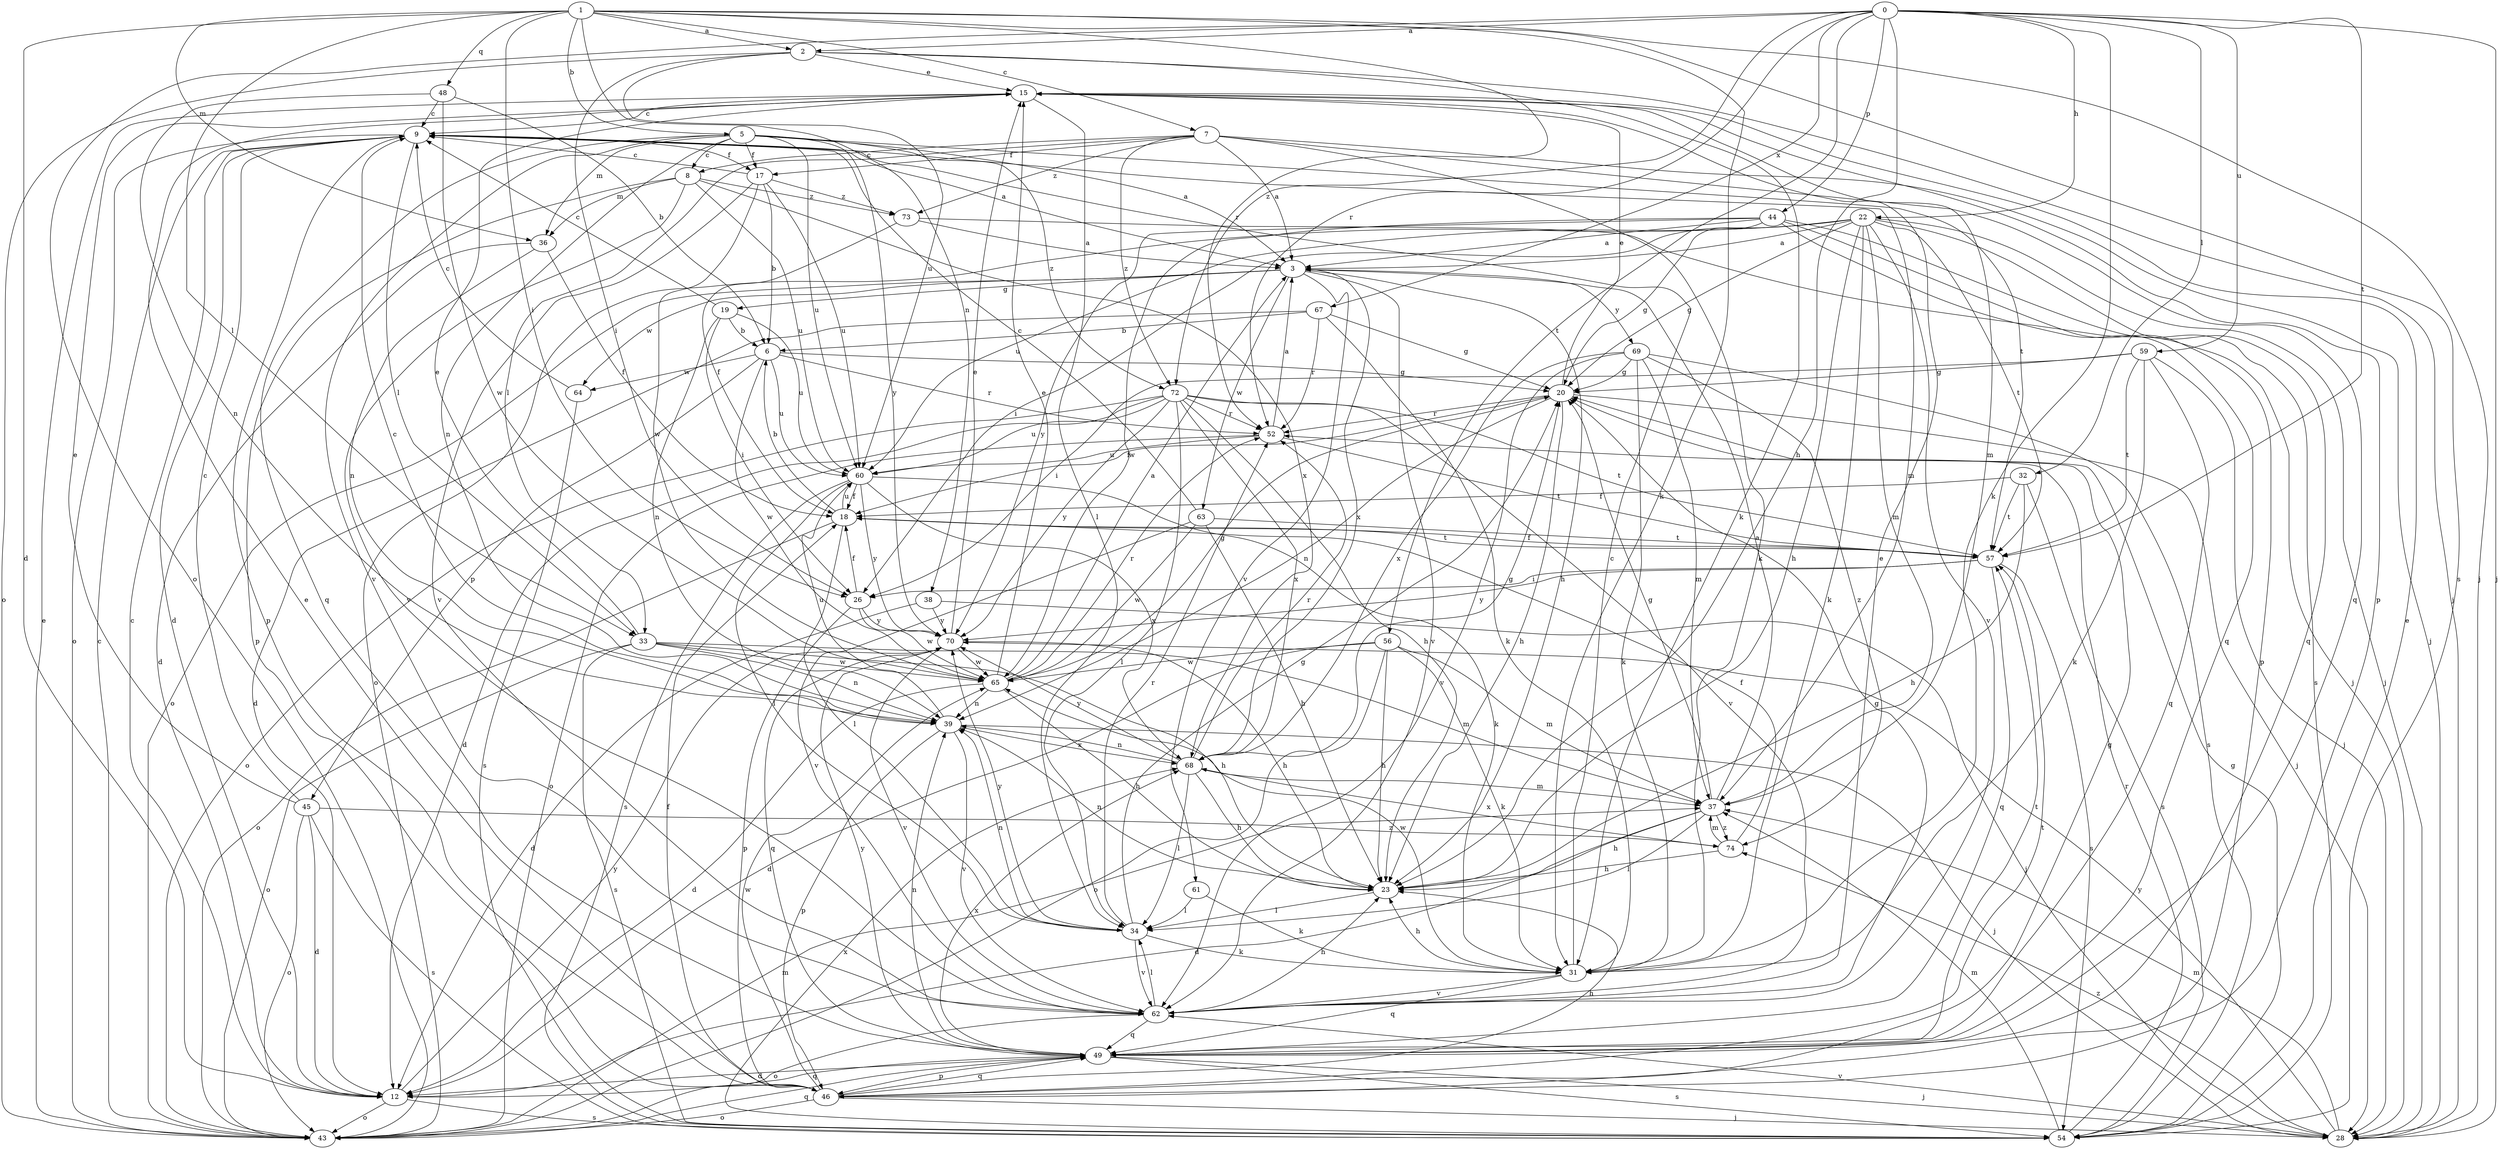 strict digraph  {
0;
1;
2;
3;
5;
6;
7;
8;
9;
12;
15;
17;
18;
19;
20;
22;
23;
26;
28;
31;
32;
33;
34;
36;
37;
38;
39;
43;
44;
45;
46;
48;
49;
52;
54;
56;
57;
59;
60;
61;
62;
63;
64;
65;
67;
68;
69;
70;
72;
73;
74;
0 -> 2  [label=a];
0 -> 22  [label=h];
0 -> 23  [label=h];
0 -> 28  [label=j];
0 -> 31  [label=k];
0 -> 32  [label=l];
0 -> 43  [label=o];
0 -> 44  [label=p];
0 -> 52  [label=r];
0 -> 56  [label=t];
0 -> 57  [label=t];
0 -> 59  [label=u];
0 -> 67  [label=x];
0 -> 72  [label=z];
1 -> 2  [label=a];
1 -> 5  [label=b];
1 -> 7  [label=c];
1 -> 12  [label=d];
1 -> 26  [label=i];
1 -> 28  [label=j];
1 -> 31  [label=k];
1 -> 33  [label=l];
1 -> 36  [label=m];
1 -> 38  [label=n];
1 -> 48  [label=q];
1 -> 52  [label=r];
1 -> 54  [label=s];
2 -> 15  [label=e];
2 -> 26  [label=i];
2 -> 28  [label=j];
2 -> 31  [label=k];
2 -> 43  [label=o];
2 -> 60  [label=u];
3 -> 19  [label=g];
3 -> 23  [label=h];
3 -> 43  [label=o];
3 -> 61  [label=v];
3 -> 62  [label=v];
3 -> 63  [label=w];
3 -> 64  [label=w];
3 -> 68  [label=x];
3 -> 69  [label=y];
5 -> 3  [label=a];
5 -> 8  [label=c];
5 -> 17  [label=f];
5 -> 36  [label=m];
5 -> 39  [label=n];
5 -> 49  [label=q];
5 -> 57  [label=t];
5 -> 60  [label=u];
5 -> 62  [label=v];
5 -> 70  [label=y];
5 -> 72  [label=z];
6 -> 20  [label=g];
6 -> 45  [label=p];
6 -> 52  [label=r];
6 -> 60  [label=u];
6 -> 64  [label=w];
6 -> 65  [label=w];
7 -> 3  [label=a];
7 -> 8  [label=c];
7 -> 17  [label=f];
7 -> 28  [label=j];
7 -> 31  [label=k];
7 -> 33  [label=l];
7 -> 49  [label=q];
7 -> 72  [label=z];
7 -> 73  [label=z];
8 -> 36  [label=m];
8 -> 46  [label=p];
8 -> 60  [label=u];
8 -> 62  [label=v];
8 -> 68  [label=x];
8 -> 73  [label=z];
9 -> 3  [label=a];
9 -> 12  [label=d];
9 -> 17  [label=f];
9 -> 33  [label=l];
9 -> 37  [label=m];
9 -> 43  [label=o];
9 -> 46  [label=p];
12 -> 9  [label=c];
12 -> 43  [label=o];
12 -> 49  [label=q];
12 -> 54  [label=s];
12 -> 70  [label=y];
15 -> 9  [label=c];
15 -> 34  [label=l];
15 -> 37  [label=m];
15 -> 46  [label=p];
17 -> 6  [label=b];
17 -> 9  [label=c];
17 -> 60  [label=u];
17 -> 62  [label=v];
17 -> 65  [label=w];
17 -> 73  [label=z];
18 -> 6  [label=b];
18 -> 34  [label=l];
18 -> 43  [label=o];
18 -> 57  [label=t];
18 -> 60  [label=u];
19 -> 6  [label=b];
19 -> 9  [label=c];
19 -> 26  [label=i];
19 -> 39  [label=n];
19 -> 60  [label=u];
20 -> 15  [label=e];
20 -> 18  [label=f];
20 -> 23  [label=h];
20 -> 28  [label=j];
20 -> 39  [label=n];
20 -> 52  [label=r];
22 -> 3  [label=a];
22 -> 20  [label=g];
22 -> 23  [label=h];
22 -> 26  [label=i];
22 -> 28  [label=j];
22 -> 31  [label=k];
22 -> 37  [label=m];
22 -> 43  [label=o];
22 -> 49  [label=q];
22 -> 57  [label=t];
22 -> 60  [label=u];
22 -> 62  [label=v];
23 -> 34  [label=l];
23 -> 39  [label=n];
26 -> 18  [label=f];
26 -> 46  [label=p];
26 -> 65  [label=w];
26 -> 70  [label=y];
28 -> 37  [label=m];
28 -> 62  [label=v];
28 -> 70  [label=y];
28 -> 74  [label=z];
31 -> 9  [label=c];
31 -> 23  [label=h];
31 -> 49  [label=q];
31 -> 62  [label=v];
31 -> 65  [label=w];
32 -> 18  [label=f];
32 -> 23  [label=h];
32 -> 54  [label=s];
32 -> 57  [label=t];
33 -> 15  [label=e];
33 -> 23  [label=h];
33 -> 37  [label=m];
33 -> 39  [label=n];
33 -> 43  [label=o];
33 -> 54  [label=s];
33 -> 65  [label=w];
34 -> 20  [label=g];
34 -> 31  [label=k];
34 -> 39  [label=n];
34 -> 52  [label=r];
34 -> 62  [label=v];
34 -> 70  [label=y];
36 -> 12  [label=d];
36 -> 18  [label=f];
36 -> 39  [label=n];
37 -> 3  [label=a];
37 -> 12  [label=d];
37 -> 20  [label=g];
37 -> 23  [label=h];
37 -> 34  [label=l];
37 -> 74  [label=z];
38 -> 12  [label=d];
38 -> 28  [label=j];
38 -> 70  [label=y];
39 -> 9  [label=c];
39 -> 28  [label=j];
39 -> 46  [label=p];
39 -> 60  [label=u];
39 -> 62  [label=v];
39 -> 68  [label=x];
43 -> 9  [label=c];
43 -> 15  [label=e];
43 -> 37  [label=m];
43 -> 49  [label=q];
44 -> 3  [label=a];
44 -> 20  [label=g];
44 -> 46  [label=p];
44 -> 49  [label=q];
44 -> 54  [label=s];
44 -> 65  [label=w];
44 -> 70  [label=y];
45 -> 9  [label=c];
45 -> 12  [label=d];
45 -> 15  [label=e];
45 -> 43  [label=o];
45 -> 54  [label=s];
45 -> 74  [label=z];
46 -> 15  [label=e];
46 -> 18  [label=f];
46 -> 20  [label=g];
46 -> 23  [label=h];
46 -> 28  [label=j];
46 -> 43  [label=o];
46 -> 49  [label=q];
46 -> 57  [label=t];
46 -> 65  [label=w];
48 -> 6  [label=b];
48 -> 9  [label=c];
48 -> 39  [label=n];
48 -> 65  [label=w];
49 -> 12  [label=d];
49 -> 28  [label=j];
49 -> 39  [label=n];
49 -> 46  [label=p];
49 -> 54  [label=s];
49 -> 57  [label=t];
49 -> 68  [label=x];
49 -> 70  [label=y];
52 -> 3  [label=a];
52 -> 43  [label=o];
52 -> 57  [label=t];
52 -> 60  [label=u];
54 -> 15  [label=e];
54 -> 20  [label=g];
54 -> 37  [label=m];
54 -> 52  [label=r];
54 -> 68  [label=x];
56 -> 12  [label=d];
56 -> 23  [label=h];
56 -> 31  [label=k];
56 -> 37  [label=m];
56 -> 43  [label=o];
56 -> 65  [label=w];
57 -> 18  [label=f];
57 -> 26  [label=i];
57 -> 49  [label=q];
57 -> 54  [label=s];
57 -> 70  [label=y];
59 -> 20  [label=g];
59 -> 26  [label=i];
59 -> 28  [label=j];
59 -> 31  [label=k];
59 -> 49  [label=q];
59 -> 57  [label=t];
60 -> 18  [label=f];
60 -> 31  [label=k];
60 -> 34  [label=l];
60 -> 54  [label=s];
60 -> 68  [label=x];
60 -> 70  [label=y];
61 -> 31  [label=k];
61 -> 34  [label=l];
62 -> 15  [label=e];
62 -> 20  [label=g];
62 -> 23  [label=h];
62 -> 34  [label=l];
62 -> 43  [label=o];
62 -> 49  [label=q];
63 -> 9  [label=c];
63 -> 23  [label=h];
63 -> 57  [label=t];
63 -> 62  [label=v];
63 -> 65  [label=w];
64 -> 9  [label=c];
64 -> 54  [label=s];
65 -> 3  [label=a];
65 -> 12  [label=d];
65 -> 15  [label=e];
65 -> 20  [label=g];
65 -> 23  [label=h];
65 -> 39  [label=n];
65 -> 52  [label=r];
67 -> 6  [label=b];
67 -> 12  [label=d];
67 -> 20  [label=g];
67 -> 31  [label=k];
67 -> 52  [label=r];
68 -> 20  [label=g];
68 -> 23  [label=h];
68 -> 34  [label=l];
68 -> 37  [label=m];
68 -> 39  [label=n];
68 -> 52  [label=r];
68 -> 70  [label=y];
69 -> 20  [label=g];
69 -> 31  [label=k];
69 -> 37  [label=m];
69 -> 54  [label=s];
69 -> 62  [label=v];
69 -> 68  [label=x];
69 -> 74  [label=z];
70 -> 15  [label=e];
70 -> 23  [label=h];
70 -> 49  [label=q];
70 -> 62  [label=v];
70 -> 65  [label=w];
72 -> 12  [label=d];
72 -> 23  [label=h];
72 -> 34  [label=l];
72 -> 43  [label=o];
72 -> 52  [label=r];
72 -> 57  [label=t];
72 -> 60  [label=u];
72 -> 62  [label=v];
72 -> 68  [label=x];
72 -> 70  [label=y];
73 -> 3  [label=a];
73 -> 18  [label=f];
73 -> 28  [label=j];
74 -> 18  [label=f];
74 -> 23  [label=h];
74 -> 37  [label=m];
74 -> 68  [label=x];
}
